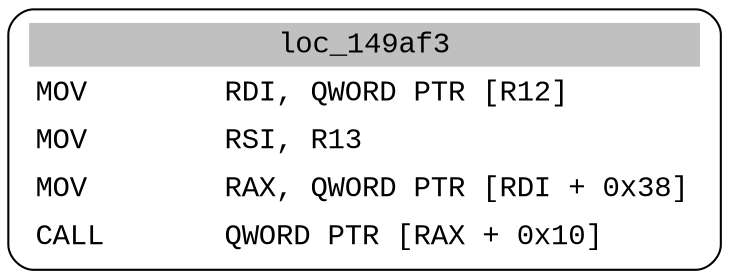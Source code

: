 digraph asm_graph {
1941 [
shape="Mrecord" fontname="Courier New"label =<<table border="0" cellborder="0" cellpadding="3"><tr><td align="center" colspan="2" bgcolor="grey">loc_149af3</td></tr><tr><td align="left">MOV        RDI, QWORD PTR [R12]</td></tr><tr><td align="left">MOV        RSI, R13</td></tr><tr><td align="left">MOV        RAX, QWORD PTR [RDI + 0x38]</td></tr><tr><td align="left">CALL       QWORD PTR [RAX + 0x10]</td></tr></table>> ];
}